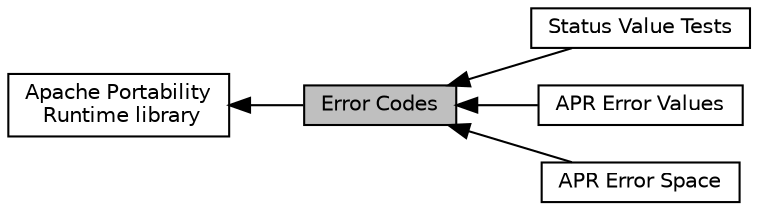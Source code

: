 digraph "Error Codes"
{
  edge [fontname="Helvetica",fontsize="10",labelfontname="Helvetica",labelfontsize="10"];
  node [fontname="Helvetica",fontsize="10",shape=box];
  rankdir=LR;
  Node5 [label="Status Value Tests",height=0.2,width=0.4,color="black", fillcolor="white", style="filled",URL="$group___a_p_r___s_t_a_t_u_s___i_s.html",tooltip=" "];
  Node4 [label="APR Error Values",height=0.2,width=0.4,color="black", fillcolor="white", style="filled",URL="$group___a_p_r___error.html",tooltip=" "];
  Node1 [label="Error Codes",height=0.2,width=0.4,color="black", fillcolor="grey75", style="filled", fontcolor="black",tooltip=" "];
  Node2 [label="Apache Portability\l Runtime library",height=0.2,width=0.4,color="black", fillcolor="white", style="filled",URL="$group___a_p_r.html",tooltip=" "];
  Node3 [label="APR Error Space",height=0.2,width=0.4,color="black", fillcolor="white", style="filled",URL="$group___a_p_r___e_r_r_o_r__map.html",tooltip=" "];
  Node2->Node1 [shape=plaintext, dir="back", style="solid"];
  Node1->Node3 [shape=plaintext, dir="back", style="solid"];
  Node1->Node4 [shape=plaintext, dir="back", style="solid"];
  Node1->Node5 [shape=plaintext, dir="back", style="solid"];
}
